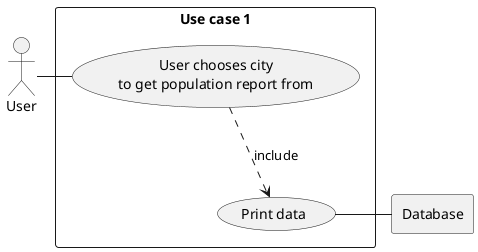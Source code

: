 ******************
Use-Case 1 Diagram
******************

@startuml

actor Usr as "User"


rectangle Database

rectangle "Use case 1" {
    usecase UC1 as "User chooses city
    to get population report from"


    usecase UCa as "Print data"

    Usr - UC1

    UC1 ..> UCa : include

    UCa - Database
}

@enduml

******************
Use-Case 2 Diagram
******************

@startuml

actor Usr as "User"


rectangle Database

rectangle "Use case 1" {
    usecase UC1 as "User chooses district
    to get population report from"


    usecase UCa as "Print data"

    Usr - UC1

    UC1 ..> UCa : include

    UCa - Database
}

@enduml


******************
Use-Case 3 Diagram
******************

@startuml

actor Usr as "User"


rectangle Database

rectangle "Use case 1" {
    usecase UC1 as "User chooses country
    to get population report from"


    usecase UCa as "Print data"

    Usr - UC1

    UC1 ..> UCa : include

    UCa - Database
}

@enduml

******************
Use-Case 4 Diagram
******************

@startuml

actor Usr as "User"


rectangle Database

rectangle "Use case 1" {
    usecase UC1 as "User chooses a region
    to get population report from"


    usecase UCa as "Print data"

    Usr - UC1

    UC1 ..> UCa : include

    UCa - Database
}

@enduml


******************
Use-Case 5 Diagram
******************

@startuml

actor Usr as "User"


rectangle Database

rectangle "Use case 1" {
    usecase UC1 as "User chooses continent
    to get population report from"


    usecase UCa as "Print data"

    Usr - UC1

    UC1 ..> UCa : include

    UCa - Database
}

@enduml

******************
Use-Case 6 Diagram
******************

@startuml

actor Usr as "User"


rectangle Database

rectangle "Use case 1" {
    usecase UC1 as "User chooses a language
    to get population report from"


    usecase UCa as "Print data"

    Usr - UC1

    UC1 ..> UCa : include

    UCa - Database
}

@enduml

******************
Use-Case 7 Diagram
******************

@startuml

actor Usr as "User"


rectangle Database

rectangle "Use case 1" {
    usecase UC1 as "User chooses the world
    to get population report from"


    usecase UCa as "Print data"

    Usr - UC1

    UC1 ..> UCa : include

    UCa - Database
}

@enduml

******************
Use-Case 8 Diagram
******************

@startuml

actor Usr as "User"


rectangle Database

rectangle "Use case 1" {
    usecase UC1 as "User a region
    to get capital city population report from"


    usecase UCa as "Print data"

    Usr - UC1

    UC1 ..> UCa : include

    UCa - Database
}

@enduml


@enduml

******************
Use-Case 9 Diagram
******************

@startuml

actor Usr as "User"


rectangle Database

rectangle "Use case 1" {
    usecase UC1 as "User a continent
    to get capital city population report from"


    usecase UCa as "Print data"

    Usr - UC1

    UC1 ..> UCa : include

    UCa - Database
}

@enduml

******************
Use-Case 10 Diagram
******************

@startuml

actor Usr as "User"


rectangle Database

rectangle "Use case 1" {
    usecase UC1 as "User chooses the world
    to get city population reports from"


    usecase UCa as "Print data"

    Usr - UC1

    UC1 ..> UCa : include

    UCa - Database
}

@enduml


******************
Use-Case 11 Diagram
******************

@startuml

actor Usr as "User"


rectangle Database

rectangle "Use case 1" {
    usecase UC1 as "User chooses a district to get
    city population reports from"


    usecase UCa as "Print data"

    Usr - UC1

    UC1 ..> UCa : include

    UCa - Database
}

@enduml

******************
Use-Case 12 Diagram
******************

@startuml

actor Usr as "User"


rectangle Database

rectangle "Use case 1" {
    usecase UC1 as "User chooses a country to get
    city population reports from"


    usecase UCa as "Print data"

    Usr - UC1

    UC1 ..> UCa : include

    UCa - Database
}

@enduml

******************
Use-Case 13 Diagram
******************

@startuml

actor Usr as "User"


rectangle Database

rectangle "Use case 1" {
    usecase UC1 as "User chooses a region to get
    city population reports from"


    usecase UCa as "Print data"

    Usr - UC1

    UC1 ..> UCa : include

    UCa - Database
}

@enduml


******************
Use-Case 14 Diagram
******************

@startuml

actor Usr as "User"


rectangle Database

rectangle "Use case 1" {
    usecase UC1 as "User chooses a continent to get
    city population reports from"


    usecase UCa as "Print data"

    Usr - UC1

    UC1 ..> UCa : include

    UCa - Database
}

@enduml


******************
Use-Case 15 Diagram
******************

@startuml

actor Usr as "User"


rectangle Database

rectangle "Use case 1" {
    usecase UC1 as "User chooses the world to get
    city population reports from"


    usecase UCa as "Print data"

    Usr - UC1

    UC1 ..> UCa : include

    UCa - Database
}

@enduml


******************
Use-Case 16 Diagram
******************

@startuml

actor Usr as "User"


rectangle Database

rectangle "Use case 16" {
    usecase UC1 as "User chooses the region to generate a report of countries from"


    usecase UCa as "Print data, ordered largest population to smallest"

    Usr - UC1

    UC1 ..> UCa : include

    UCa - Database
}

@enduml

******************
Use-Case 17 Diagram
******************

@startuml

actor Usr as "User"


rectangle Database

rectangle "Use case 17" {
    usecase UC1 as "User chooses the continent to generate a report of countries from"


    usecase UCa as "Print data, ordered largest population to smallest"

    Usr - UC1

    UC1 ..> UCa : include

    UCa - Database
}

@enduml

******************
Use-Case 18 Diagram
******************

@startuml

actor Usr as "User"


rectangle Database

rectangle "Use case 18" {
    usecase UC1 as "User selects to see all countries in the world sorted by population (largest to smallest)"


    usecase UCa as "Print data, ordered largest population to smallest"

    Usr - UC1

    UC1 ..> UCa : include

    UCa - Database
}

@enduml

******************
Use-Case 19 Diagram
******************

@startuml

actor Usr as "User"


rectangle Database

rectangle "Use case 19" {
    usecase UC1 as "User selects option to display each countries people,
     people living in a city and people not living in a city"


    usecase UCa as "Print data"

    Usr - UC1

    UC1 ..> UCa : include

    UCa - Database
}

@enduml

******************
Use-Case 20 Diagram
******************

@startuml

actor Usr as "User"


rectangle Database

rectangle "Use case 20" {
    usecase UC1 as "User chooses option to display people,
     people living in a city and people not living in
      a city from each region"


    usecase UCa as "Print data"

    Usr - UC1

    UC1 ..> UCa : include

    UCa - Database
}

@enduml

******************
Use-Case 21 Diagram
******************

@startuml

actor Usr as "User"


rectangle Database

rectangle "Use case 21" {
    usecase UC1 as "User chooses option to display people,
     people living in a city and people not living in a city
      from each continent"


    usecase UCa as "Print data"

    Usr - UC1

    UC1 ..> UCa : include

    UCa - Database
}

@enduml

******************
Use-Case 22 Diagram
******************

@startuml

actor Usr as "User"


rectangle Database

rectangle "Use case 22" {
    usecase UC1 as "User chooses a number of top capital cities to display and the region"


    usecase UCa as "Print data"

    Usr - UC1

    UC1 ..> UCa : include

    UCa - Database
}

@enduml

******************
Use-Case 23 Diagram
******************

@startuml

actor Usr as "User"


rectangle Database

rectangle "Use case 23" {
    usecase UC1 as "User chooses a number of top capital cities and the region to display"


    usecase UCa as "Print data"

    Usr - UC1

    UC1 ..> UCa : include

    UCa - Database
}

@enduml


******************
Use-Case 24 Diagram
******************

@startuml

actor Usr as "User"


rectangle Database

rectangle "Use case 24" {
    usecase UC1 as "User chooses a number of top capital cities to display"


    usecase UCa as "Print data"

    Usr - UC1

    UC1 ..> UCa : include

    UCa - Database
}

@enduml





















































******************
Use-Case 2 Diagram
******************

@startuml

actor Usr as "User"
actor Usr1 as "User"

rectangle Database

rectangle "Use case 2" {
    usecase UC1 as "Program prompts
    user to make language
    selection"

    usecase UC1a as "User makes selection"

    usecase UCa as "Print data"

        Usr - UC1
        Usr1 - UC1a
        UC1 ..> UC1a : include
        UC1a ..> UCa
        UCa - Database
    }

    @enduml

}


























































******************
Use-Case 3 Diagram
******************

@startuml

actor Usr as "User"
actor Usr1 as "User"
actor Usr2 as "User"

rectangle Database

rectangle "Use Case 3" {
    usecase UC1 as "Program prompts user to
    enter geographical location"

    usecase UC1a as "User makes selection"

    usecase UC1b as "Program prompts user to
    select how they would like data
    formatted (largest/smallest/ect)"

    usecase UC1c as "User makes selection"

    usecase UC1d as "Print Data"

        Usr - UC1
        Usr1 - UC1a
        Usr2 - UC1c
        UC1d - Database

        UC1 ..> UC1a
        UC1a ..> UC1b
        UC1b ..> UC1c
        UC1c ..> UC1d
    }

    @enduml
}